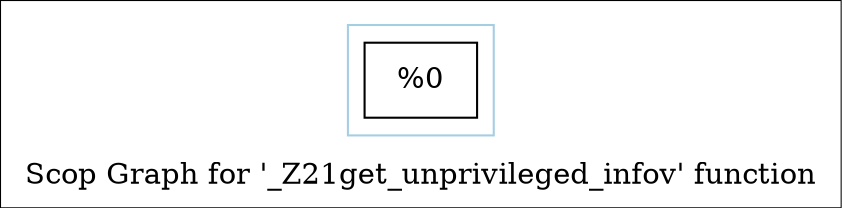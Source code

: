 digraph "Scop Graph for '_Z21get_unprivileged_infov' function" {
	label="Scop Graph for '_Z21get_unprivileged_infov' function";

	Node0x1b0d3c0 [shape=record,label="{%0}"];
	colorscheme = "paired12"
        subgraph cluster_0x1ab74b0 {
          label = "";
          style = solid;
          color = 1
          Node0x1b0d3c0;
        }
}
